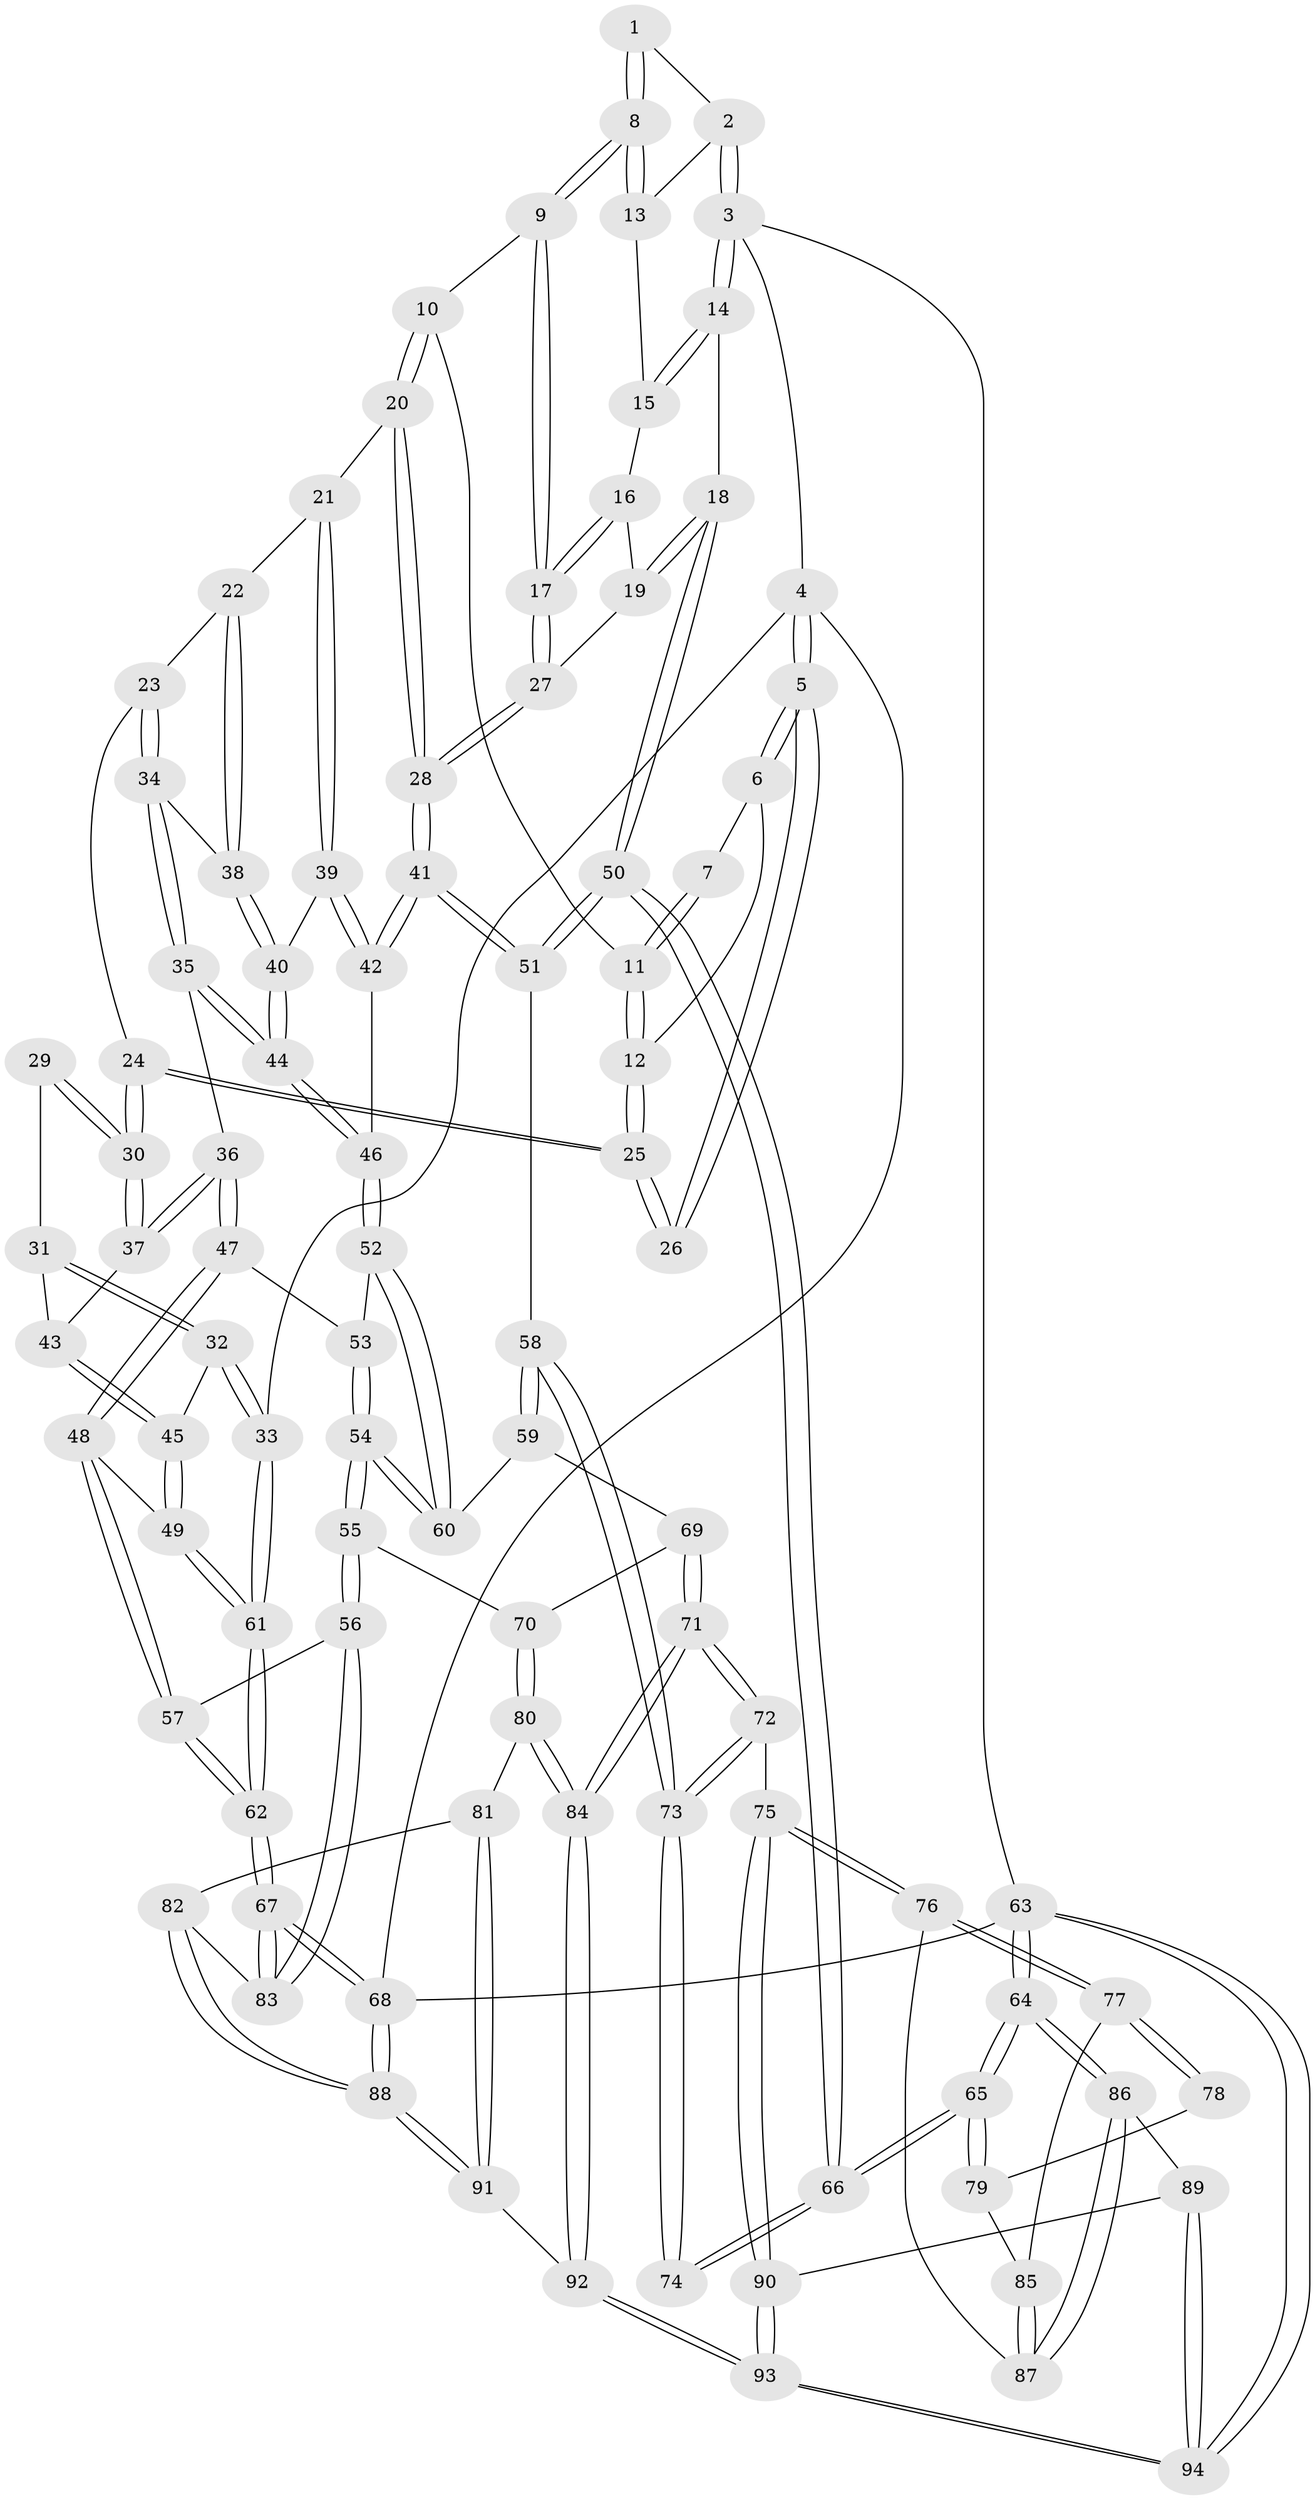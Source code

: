 // Generated by graph-tools (version 1.1) at 2025/38/03/09/25 02:38:51]
// undirected, 94 vertices, 232 edges
graph export_dot {
graph [start="1"]
  node [color=gray90,style=filled];
  1 [pos="+0.7913240818561389+0"];
  2 [pos="+1+0"];
  3 [pos="+1+0"];
  4 [pos="+0+0"];
  5 [pos="+0+0"];
  6 [pos="+0.39697737371481406+0"];
  7 [pos="+0.6061537355989907+0"];
  8 [pos="+0.7492295978997104+0.14755960889411557"];
  9 [pos="+0.7341075418496645+0.16048674844938682"];
  10 [pos="+0.6737190974857333+0.15825193145653657"];
  11 [pos="+0.6447277017241276+0.1420158376769823"];
  12 [pos="+0.44598499482723103+0.14178118908970247"];
  13 [pos="+0.8613023939328284+0.12045010338559026"];
  14 [pos="+1+0.04413150804000644"];
  15 [pos="+0.930601152490441+0.15942798738808078"];
  16 [pos="+0.9294285972392664+0.1897138241181725"];
  17 [pos="+0.8187865143955831+0.3449656810871148"];
  18 [pos="+1+0.3645565665637655"];
  19 [pos="+1+0.34227582546964014"];
  20 [pos="+0.6129346187681374+0.3109165291918574"];
  21 [pos="+0.6110407267883559+0.31267772545046285"];
  22 [pos="+0.5406944317704364+0.31856546258737073"];
  23 [pos="+0.45422965142720395+0.24637661529607102"];
  24 [pos="+0.4087993275943124+0.2053967955165885"];
  25 [pos="+0.4141080470122887+0.18629398828265717"];
  26 [pos="+0+0"];
  27 [pos="+0.8264628092026227+0.3796074588906641"];
  28 [pos="+0.822305748255174+0.38710961931565285"];
  29 [pos="+0.051240707381760786+0.1428975258296297"];
  30 [pos="+0.322747528634552+0.3080735126605152"];
  31 [pos="+0.0834056967320262+0.3271373528587216"];
  32 [pos="+0+0.4674260972177347"];
  33 [pos="+0+0.4949257418383069"];
  34 [pos="+0.485914140779644+0.39095735712326785"];
  35 [pos="+0.43027954710608735+0.42824400010946745"];
  36 [pos="+0.3237861280890339+0.39611576423458617"];
  37 [pos="+0.3154033644425054+0.3578856871910766"];
  38 [pos="+0.5266010152714068+0.36968528397856154"];
  39 [pos="+0.6275427797483183+0.4234758516935759"];
  40 [pos="+0.5659877294514571+0.42995404780039476"];
  41 [pos="+0.7831624097956297+0.5128122586955779"];
  42 [pos="+0.7185122270236551+0.4875772050371656"];
  43 [pos="+0.1190765210704151+0.3670801471927838"];
  44 [pos="+0.5051346249482749+0.49708459497953317"];
  45 [pos="+0.10680429526115268+0.4625857150352309"];
  46 [pos="+0.5112389096818868+0.5251721853267823"];
  47 [pos="+0.2944056310785296+0.4767590199859935"];
  48 [pos="+0.18375583483036617+0.5428983463703955"];
  49 [pos="+0.17532176781847583+0.5384181809166761"];
  50 [pos="+1+0.5294664909333126"];
  51 [pos="+0.7872634514757834+0.5305434346280827"];
  52 [pos="+0.5019575260009089+0.580444254724499"];
  53 [pos="+0.3170105659291825+0.5089180599127042"];
  54 [pos="+0.36748540696567433+0.6788981991665587"];
  55 [pos="+0.3672988977746007+0.6791877848157601"];
  56 [pos="+0.23749382843302436+0.7348522301828649"];
  57 [pos="+0.1752910049620672+0.6841641740144452"];
  58 [pos="+0.7718330008846133+0.6244544808350925"];
  59 [pos="+0.5297700017262718+0.6351187912372446"];
  60 [pos="+0.5092424497964816+0.6201864788805693"];
  61 [pos="+0+0.610335490326117"];
  62 [pos="+0+0.778755104657747"];
  63 [pos="+1+1"];
  64 [pos="+1+1"];
  65 [pos="+1+0.863030392191028"];
  66 [pos="+1+0.6867911806908502"];
  67 [pos="+0+1"];
  68 [pos="+0+1"];
  69 [pos="+0.5327661886853762+0.7188258848573745"];
  70 [pos="+0.43055679169343347+0.7916551333136281"];
  71 [pos="+0.6259859304557046+0.872865036820439"];
  72 [pos="+0.7519011588950753+0.7955874809168059"];
  73 [pos="+0.7766703744274732+0.6391674189792882"];
  74 [pos="+0.9935132664540158+0.7026169314159091"];
  75 [pos="+0.803632756954157+0.8403972478065265"];
  76 [pos="+0.8611847128863624+0.8417701141879937"];
  77 [pos="+0.8970743473194677+0.8345320906748308"];
  78 [pos="+0.9568845712499479+0.7680306491117996"];
  79 [pos="+0.9779567271172372+0.8480627179395192"];
  80 [pos="+0.43114114704685963+0.8429932180069939"];
  81 [pos="+0.3840794509824141+0.8729999148180754"];
  82 [pos="+0.2818869120738002+0.8523221788626905"];
  83 [pos="+0.24598423033259284+0.8276872520836842"];
  84 [pos="+0.6065009862599402+0.900099744415647"];
  85 [pos="+0.9611876235534287+0.8509975419041057"];
  86 [pos="+0.9596998763818096+0.9466668919878792"];
  87 [pos="+0.9504984989085562+0.9235468345128011"];
  88 [pos="+0.30288043672470366+1"];
  89 [pos="+0.8828485082801386+0.9421806999306381"];
  90 [pos="+0.8072029834184774+0.8529284953830524"];
  91 [pos="+0.41582749614716585+1"];
  92 [pos="+0.5786347680814934+1"];
  93 [pos="+0.7843893660855312+1"];
  94 [pos="+0.8459432270306292+1"];
  1 -- 2;
  1 -- 8;
  1 -- 8;
  2 -- 3;
  2 -- 3;
  2 -- 13;
  3 -- 4;
  3 -- 14;
  3 -- 14;
  3 -- 63;
  4 -- 5;
  4 -- 5;
  4 -- 33;
  4 -- 68;
  5 -- 6;
  5 -- 6;
  5 -- 26;
  5 -- 26;
  6 -- 7;
  6 -- 12;
  7 -- 11;
  7 -- 11;
  8 -- 9;
  8 -- 9;
  8 -- 13;
  8 -- 13;
  9 -- 10;
  9 -- 17;
  9 -- 17;
  10 -- 11;
  10 -- 20;
  10 -- 20;
  11 -- 12;
  11 -- 12;
  12 -- 25;
  12 -- 25;
  13 -- 15;
  14 -- 15;
  14 -- 15;
  14 -- 18;
  15 -- 16;
  16 -- 17;
  16 -- 17;
  16 -- 19;
  17 -- 27;
  17 -- 27;
  18 -- 19;
  18 -- 19;
  18 -- 50;
  18 -- 50;
  19 -- 27;
  20 -- 21;
  20 -- 28;
  20 -- 28;
  21 -- 22;
  21 -- 39;
  21 -- 39;
  22 -- 23;
  22 -- 38;
  22 -- 38;
  23 -- 24;
  23 -- 34;
  23 -- 34;
  24 -- 25;
  24 -- 25;
  24 -- 30;
  24 -- 30;
  25 -- 26;
  25 -- 26;
  27 -- 28;
  27 -- 28;
  28 -- 41;
  28 -- 41;
  29 -- 30;
  29 -- 30;
  29 -- 31;
  30 -- 37;
  30 -- 37;
  31 -- 32;
  31 -- 32;
  31 -- 43;
  32 -- 33;
  32 -- 33;
  32 -- 45;
  33 -- 61;
  33 -- 61;
  34 -- 35;
  34 -- 35;
  34 -- 38;
  35 -- 36;
  35 -- 44;
  35 -- 44;
  36 -- 37;
  36 -- 37;
  36 -- 47;
  36 -- 47;
  37 -- 43;
  38 -- 40;
  38 -- 40;
  39 -- 40;
  39 -- 42;
  39 -- 42;
  40 -- 44;
  40 -- 44;
  41 -- 42;
  41 -- 42;
  41 -- 51;
  41 -- 51;
  42 -- 46;
  43 -- 45;
  43 -- 45;
  44 -- 46;
  44 -- 46;
  45 -- 49;
  45 -- 49;
  46 -- 52;
  46 -- 52;
  47 -- 48;
  47 -- 48;
  47 -- 53;
  48 -- 49;
  48 -- 57;
  48 -- 57;
  49 -- 61;
  49 -- 61;
  50 -- 51;
  50 -- 51;
  50 -- 66;
  50 -- 66;
  51 -- 58;
  52 -- 53;
  52 -- 60;
  52 -- 60;
  53 -- 54;
  53 -- 54;
  54 -- 55;
  54 -- 55;
  54 -- 60;
  54 -- 60;
  55 -- 56;
  55 -- 56;
  55 -- 70;
  56 -- 57;
  56 -- 83;
  56 -- 83;
  57 -- 62;
  57 -- 62;
  58 -- 59;
  58 -- 59;
  58 -- 73;
  58 -- 73;
  59 -- 60;
  59 -- 69;
  61 -- 62;
  61 -- 62;
  62 -- 67;
  62 -- 67;
  63 -- 64;
  63 -- 64;
  63 -- 94;
  63 -- 94;
  63 -- 68;
  64 -- 65;
  64 -- 65;
  64 -- 86;
  64 -- 86;
  65 -- 66;
  65 -- 66;
  65 -- 79;
  65 -- 79;
  66 -- 74;
  66 -- 74;
  67 -- 68;
  67 -- 68;
  67 -- 83;
  67 -- 83;
  68 -- 88;
  68 -- 88;
  69 -- 70;
  69 -- 71;
  69 -- 71;
  70 -- 80;
  70 -- 80;
  71 -- 72;
  71 -- 72;
  71 -- 84;
  71 -- 84;
  72 -- 73;
  72 -- 73;
  72 -- 75;
  73 -- 74;
  73 -- 74;
  75 -- 76;
  75 -- 76;
  75 -- 90;
  75 -- 90;
  76 -- 77;
  76 -- 77;
  76 -- 87;
  77 -- 78;
  77 -- 78;
  77 -- 85;
  78 -- 79;
  79 -- 85;
  80 -- 81;
  80 -- 84;
  80 -- 84;
  81 -- 82;
  81 -- 91;
  81 -- 91;
  82 -- 83;
  82 -- 88;
  82 -- 88;
  84 -- 92;
  84 -- 92;
  85 -- 87;
  85 -- 87;
  86 -- 87;
  86 -- 87;
  86 -- 89;
  88 -- 91;
  88 -- 91;
  89 -- 90;
  89 -- 94;
  89 -- 94;
  90 -- 93;
  90 -- 93;
  91 -- 92;
  92 -- 93;
  92 -- 93;
  93 -- 94;
  93 -- 94;
}
